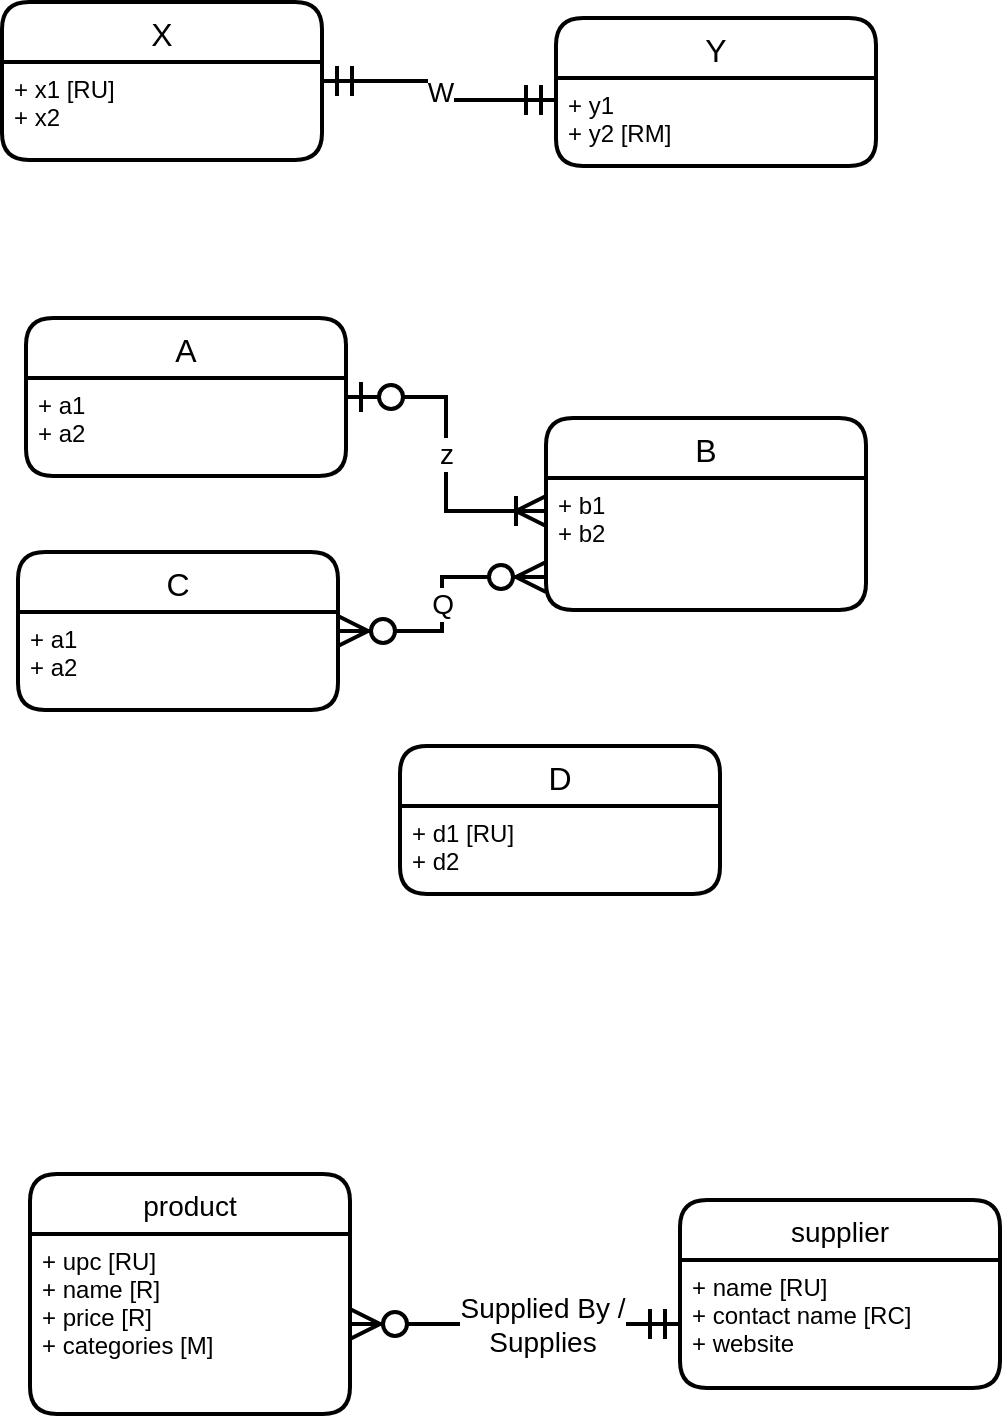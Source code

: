<mxfile version="13.7.3" type="device"><diagram id="rC2gMSxe6XE6eCk1cJcE" name="Page-1"><mxGraphModel dx="1422" dy="822" grid="0" gridSize="10" guides="1" tooltips="1" connect="1" arrows="1" fold="1" page="1" pageScale="1" pageWidth="850" pageHeight="1100" math="0" shadow="0"><root><mxCell id="0"/><mxCell id="1" parent="0"/><mxCell id="SyLKvCzlXM-exvcKG-Tr-84" value="product" style="swimlane;childLayout=stackLayout;horizontal=1;startSize=30;horizontalStack=0;rounded=1;fontSize=14;fontStyle=0;strokeWidth=2;resizeParent=0;resizeLast=1;shadow=0;dashed=0;align=center;" vertex="1" parent="1"><mxGeometry x="135" y="703" width="160" height="120" as="geometry"/></mxCell><mxCell id="SyLKvCzlXM-exvcKG-Tr-85" value="+ upc [RU]&#10;+ name [R]&#10;+ price [R]&#10;+ categories [M]" style="align=left;strokeColor=none;fillColor=none;spacingLeft=4;fontSize=12;verticalAlign=top;resizable=0;rotatable=0;part=1;" vertex="1" parent="SyLKvCzlXM-exvcKG-Tr-84"><mxGeometry y="30" width="160" height="90" as="geometry"/></mxCell><mxCell id="SyLKvCzlXM-exvcKG-Tr-88" style="edgeStyle=orthogonalEdgeStyle;rounded=0;orthogonalLoop=1;jettySize=auto;html=1;startArrow=ERzeroToMany;startFill=1;endArrow=ERmandOne;endFill=0;fontSize=14;endSize=12;startSize=12;strokeWidth=2;" edge="1" parent="1" source="SyLKvCzlXM-exvcKG-Tr-85" target="SyLKvCzlXM-exvcKG-Tr-87"><mxGeometry relative="1" as="geometry"/></mxCell><mxCell id="SyLKvCzlXM-exvcKG-Tr-90" value="Supplied By /&lt;br&gt;Supplies" style="edgeLabel;html=1;align=center;verticalAlign=middle;resizable=0;points=[];fontSize=14;" vertex="1" connectable="0" parent="SyLKvCzlXM-exvcKG-Tr-88"><mxGeometry x="0.155" relative="1" as="geometry"><mxPoint as="offset"/></mxGeometry></mxCell><mxCell id="SyLKvCzlXM-exvcKG-Tr-86" value="supplier" style="swimlane;childLayout=stackLayout;horizontal=1;startSize=30;horizontalStack=0;rounded=1;fontSize=14;fontStyle=0;strokeWidth=2;resizeParent=0;resizeLast=1;shadow=0;dashed=0;align=center;" vertex="1" parent="1"><mxGeometry x="460" y="716" width="160" height="94" as="geometry"/></mxCell><mxCell id="SyLKvCzlXM-exvcKG-Tr-87" value="+ name [RU]&#10;+ contact name [RC]&#10;+ website" style="align=left;strokeColor=none;fillColor=none;spacingLeft=4;fontSize=12;verticalAlign=top;resizable=0;rotatable=0;part=1;" vertex="1" parent="SyLKvCzlXM-exvcKG-Tr-86"><mxGeometry y="30" width="160" height="64" as="geometry"/></mxCell><mxCell id="SyLKvCzlXM-exvcKG-Tr-99" value="W" style="edgeStyle=orthogonalEdgeStyle;rounded=0;orthogonalLoop=1;jettySize=auto;html=1;entryX=0;entryY=0.25;entryDx=0;entryDy=0;startArrow=ERmandOne;startFill=0;startSize=12;endArrow=ERmandOne;endFill=0;endSize=12;strokeWidth=2;fontSize=14;" edge="1" parent="1" source="SyLKvCzlXM-exvcKG-Tr-91" target="SyLKvCzlXM-exvcKG-Tr-94"><mxGeometry relative="1" as="geometry"/></mxCell><mxCell id="SyLKvCzlXM-exvcKG-Tr-91" value="X" style="swimlane;childLayout=stackLayout;horizontal=1;startSize=30;horizontalStack=0;rounded=1;fontSize=16;fontStyle=0;strokeWidth=2;resizeParent=0;resizeLast=1;shadow=0;dashed=0;align=center;" vertex="1" parent="1"><mxGeometry x="121" y="117" width="160" height="79" as="geometry"/></mxCell><mxCell id="SyLKvCzlXM-exvcKG-Tr-92" value="+ x1 [RU]&#10;+ x2&#10;" style="align=left;strokeColor=none;fillColor=none;spacingLeft=4;fontSize=12;verticalAlign=top;resizable=0;rotatable=0;part=1;" vertex="1" parent="SyLKvCzlXM-exvcKG-Tr-91"><mxGeometry y="30" width="160" height="49" as="geometry"/></mxCell><mxCell id="SyLKvCzlXM-exvcKG-Tr-101" value="z" style="edgeStyle=orthogonalEdgeStyle;rounded=0;orthogonalLoop=1;jettySize=auto;html=1;entryX=0;entryY=0.25;entryDx=0;entryDy=0;startArrow=ERzeroToOne;startFill=1;startSize=12;endArrow=ERoneToMany;endFill=0;endSize=12;strokeWidth=2;fontSize=14;entryPerimeter=0;" edge="1" parent="1" source="SyLKvCzlXM-exvcKG-Tr-102" target="SyLKvCzlXM-exvcKG-Tr-105"><mxGeometry relative="1" as="geometry"/></mxCell><mxCell id="SyLKvCzlXM-exvcKG-Tr-102" value="A" style="swimlane;childLayout=stackLayout;horizontal=1;startSize=30;horizontalStack=0;rounded=1;fontSize=16;fontStyle=0;strokeWidth=2;resizeParent=0;resizeLast=1;shadow=0;dashed=0;align=center;" vertex="1" parent="1"><mxGeometry x="133" y="275" width="160" height="79" as="geometry"/></mxCell><mxCell id="SyLKvCzlXM-exvcKG-Tr-103" value="+ a1&#10;+ a2" style="align=left;strokeColor=none;fillColor=none;spacingLeft=4;fontSize=12;verticalAlign=top;resizable=0;rotatable=0;part=1;" vertex="1" parent="SyLKvCzlXM-exvcKG-Tr-102"><mxGeometry y="30" width="160" height="49" as="geometry"/></mxCell><mxCell id="SyLKvCzlXM-exvcKG-Tr-108" value="Q" style="edgeStyle=orthogonalEdgeStyle;rounded=0;orthogonalLoop=1;jettySize=auto;html=1;startArrow=ERzeroToMany;startFill=1;startSize=12;endArrow=ERzeroToMany;endFill=1;endSize=12;strokeWidth=2;fontSize=14;entryX=0;entryY=0.75;entryDx=0;entryDy=0;" edge="1" parent="1" source="SyLKvCzlXM-exvcKG-Tr-109" target="SyLKvCzlXM-exvcKG-Tr-105"><mxGeometry relative="1" as="geometry"/></mxCell><mxCell id="SyLKvCzlXM-exvcKG-Tr-93" value="Y" style="swimlane;childLayout=stackLayout;horizontal=1;startSize=30;horizontalStack=0;rounded=1;fontSize=16;fontStyle=0;strokeWidth=2;resizeParent=0;resizeLast=1;shadow=0;dashed=0;align=center;" vertex="1" parent="1"><mxGeometry x="398" y="125" width="160" height="74" as="geometry"/></mxCell><mxCell id="SyLKvCzlXM-exvcKG-Tr-94" value="+ y1&#10;+ y2 [RM]" style="align=left;strokeColor=none;fillColor=none;spacingLeft=4;fontSize=12;verticalAlign=top;resizable=0;rotatable=0;part=1;" vertex="1" parent="SyLKvCzlXM-exvcKG-Tr-93"><mxGeometry y="30" width="160" height="44" as="geometry"/></mxCell><mxCell id="SyLKvCzlXM-exvcKG-Tr-109" value="C" style="swimlane;childLayout=stackLayout;horizontal=1;startSize=30;horizontalStack=0;rounded=1;fontSize=16;fontStyle=0;strokeWidth=2;resizeParent=0;resizeLast=1;shadow=0;dashed=0;align=center;" vertex="1" parent="1"><mxGeometry x="129" y="392" width="160" height="79" as="geometry"/></mxCell><mxCell id="SyLKvCzlXM-exvcKG-Tr-110" value="+ a1 &#10;+ a2" style="align=left;strokeColor=none;fillColor=none;spacingLeft=4;fontSize=12;verticalAlign=top;resizable=0;rotatable=0;part=1;" vertex="1" parent="SyLKvCzlXM-exvcKG-Tr-109"><mxGeometry y="30" width="160" height="49" as="geometry"/></mxCell><mxCell id="SyLKvCzlXM-exvcKG-Tr-104" value="B" style="swimlane;childLayout=stackLayout;horizontal=1;startSize=30;horizontalStack=0;rounded=1;fontSize=16;fontStyle=0;strokeWidth=2;resizeParent=0;resizeLast=1;shadow=0;dashed=0;align=center;" vertex="1" parent="1"><mxGeometry x="393" y="325" width="160" height="96" as="geometry"/></mxCell><mxCell id="SyLKvCzlXM-exvcKG-Tr-105" value="+ b1&#10;+ b2" style="align=left;strokeColor=none;fillColor=none;spacingLeft=4;fontSize=12;verticalAlign=top;resizable=0;rotatable=0;part=1;" vertex="1" parent="SyLKvCzlXM-exvcKG-Tr-104"><mxGeometry y="30" width="160" height="66" as="geometry"/></mxCell><mxCell id="SyLKvCzlXM-exvcKG-Tr-111" value="D" style="swimlane;childLayout=stackLayout;horizontal=1;startSize=30;horizontalStack=0;rounded=1;fontSize=16;fontStyle=0;strokeWidth=2;resizeParent=0;resizeLast=1;shadow=0;dashed=0;align=center;" vertex="1" parent="1"><mxGeometry x="320" y="489" width="160" height="74" as="geometry"/></mxCell><mxCell id="SyLKvCzlXM-exvcKG-Tr-112" value="+ d1 [RU]&#10;+ d2" style="align=left;strokeColor=none;fillColor=none;spacingLeft=4;fontSize=12;verticalAlign=top;resizable=0;rotatable=0;part=1;" vertex="1" parent="SyLKvCzlXM-exvcKG-Tr-111"><mxGeometry y="30" width="160" height="44" as="geometry"/></mxCell></root></mxGraphModel></diagram></mxfile>